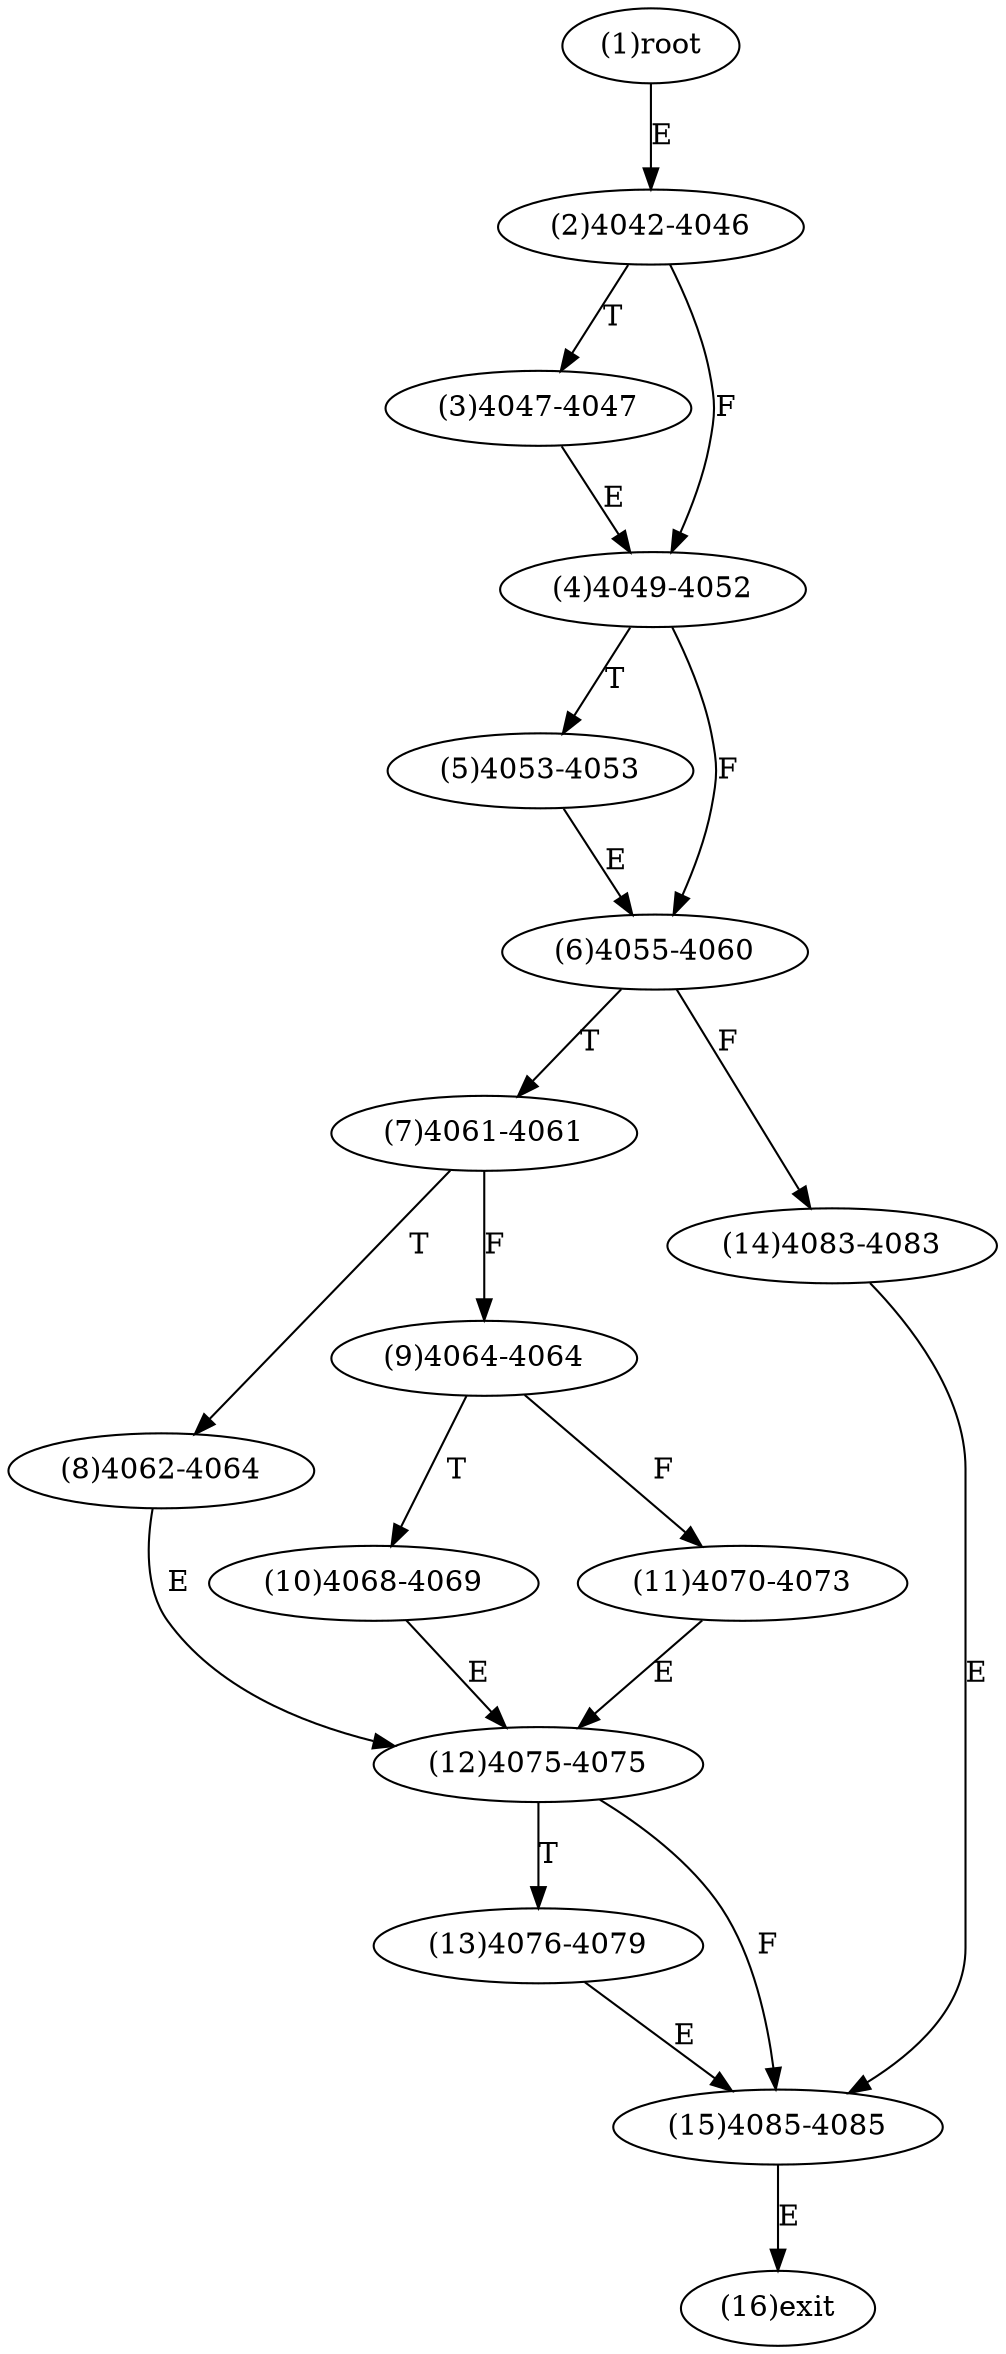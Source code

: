 digraph "" { 
1[ label="(1)root"];
2[ label="(2)4042-4046"];
3[ label="(3)4047-4047"];
4[ label="(4)4049-4052"];
5[ label="(5)4053-4053"];
6[ label="(6)4055-4060"];
7[ label="(7)4061-4061"];
8[ label="(8)4062-4064"];
9[ label="(9)4064-4064"];
10[ label="(10)4068-4069"];
11[ label="(11)4070-4073"];
12[ label="(12)4075-4075"];
13[ label="(13)4076-4079"];
14[ label="(14)4083-4083"];
15[ label="(15)4085-4085"];
16[ label="(16)exit"];
1->2[ label="E"];
2->4[ label="F"];
2->3[ label="T"];
3->4[ label="E"];
4->6[ label="F"];
4->5[ label="T"];
5->6[ label="E"];
6->14[ label="F"];
6->7[ label="T"];
7->9[ label="F"];
7->8[ label="T"];
8->12[ label="E"];
9->11[ label="F"];
9->10[ label="T"];
10->12[ label="E"];
11->12[ label="E"];
12->15[ label="F"];
12->13[ label="T"];
13->15[ label="E"];
14->15[ label="E"];
15->16[ label="E"];
}